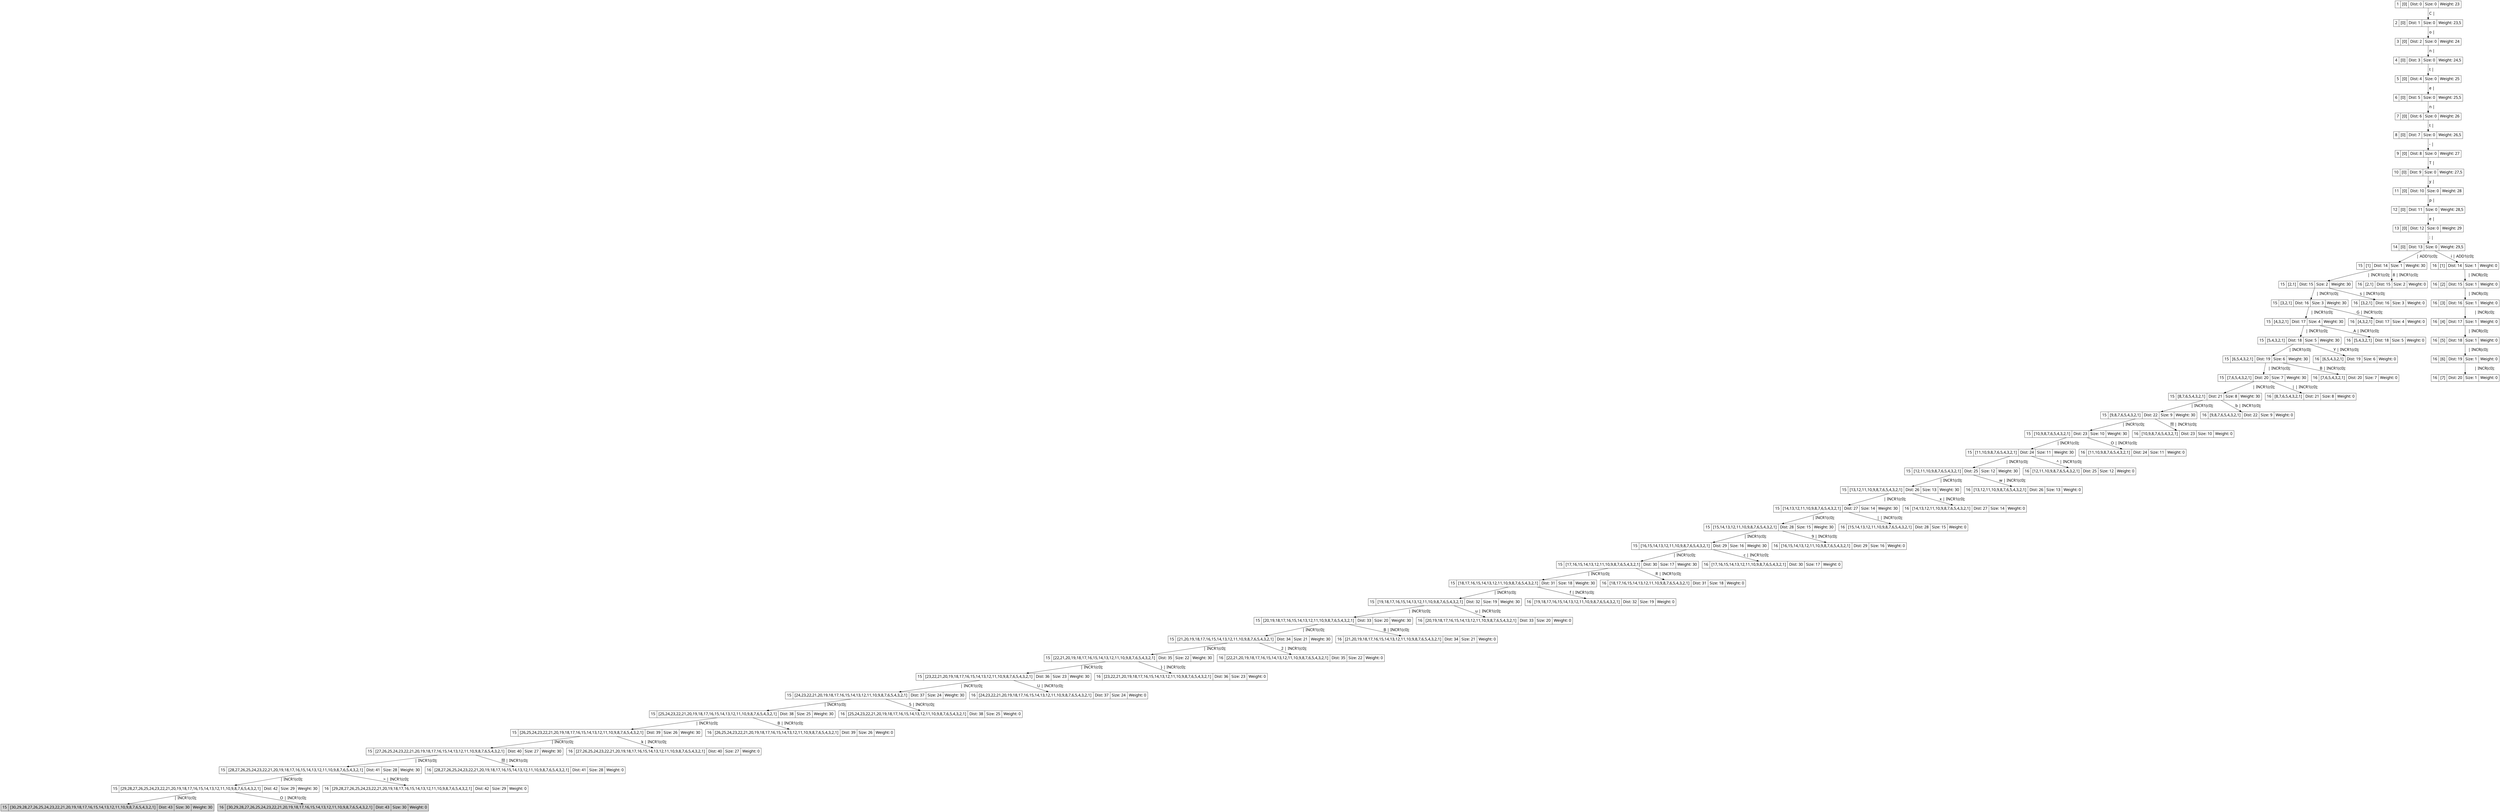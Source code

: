 digraph g{
node[shape=record fontname=Calibri fontsize = 20]
edge[fontname = Calibri fontsize = 20]
0->1[label=" C | "]
0[label="1 | [0] | Dist: 0 | Size: 0 | Weight: 23"]
1[label="2 | [0] | Dist: 1 | Size: 0 | Weight: 23,5"]
1->2[label=" o | "]
1[label="2 | [0] | Dist: 1 | Size: 0 | Weight: 23,5"]
2[label="3 | [0] | Dist: 2 | Size: 0 | Weight: 24"]
2->3[label=" n | "]
2[label="3 | [0] | Dist: 2 | Size: 0 | Weight: 24"]
3[label="4 | [0] | Dist: 3 | Size: 0 | Weight: 24,5"]
3->4[label=" t | "]
3[label="4 | [0] | Dist: 3 | Size: 0 | Weight: 24,5"]
4[label="5 | [0] | Dist: 4 | Size: 0 | Weight: 25"]
4->5[label=" e | "]
4[label="5 | [0] | Dist: 4 | Size: 0 | Weight: 25"]
5[label="6 | [0] | Dist: 5 | Size: 0 | Weight: 25,5"]
5->6[label=" n | "]
5[label="6 | [0] | Dist: 5 | Size: 0 | Weight: 25,5"]
6[label="7 | [0] | Dist: 6 | Size: 0 | Weight: 26"]
6->7[label=" t | "]
6[label="7 | [0] | Dist: 6 | Size: 0 | Weight: 26"]
7[label="8 | [0] | Dist: 7 | Size: 0 | Weight: 26,5"]
7->8[label=" - | "]
7[label="8 | [0] | Dist: 7 | Size: 0 | Weight: 26,5"]
8[label="9 | [0] | Dist: 8 | Size: 0 | Weight: 27"]
8->9[label=" T | "]
8[label="9 | [0] | Dist: 8 | Size: 0 | Weight: 27"]
9[label="10 | [0] | Dist: 9 | Size: 0 | Weight: 27,5"]
9->10[label=" y | "]
9[label="10 | [0] | Dist: 9 | Size: 0 | Weight: 27,5"]
10[label="11 | [0] | Dist: 10 | Size: 0 | Weight: 28"]
10->11[label=" p | "]
10[label="11 | [0] | Dist: 10 | Size: 0 | Weight: 28"]
11[label="12 | [0] | Dist: 11 | Size: 0 | Weight: 28,5"]
11->12[label=" e | "]
11[label="12 | [0] | Dist: 11 | Size: 0 | Weight: 28,5"]
12[label="13 | [0] | Dist: 12 | Size: 0 | Weight: 29"]
12->13[label=" : | "]
12[label="13 | [0] | Dist: 12 | Size: 0 | Weight: 29"]
13[label="14 | [0] | Dist: 13 | Size: 0 | Weight: 29,5"]
13->14[label="   | ADD1(c0); "]
13[label="14 | [0] | Dist: 13 | Size: 0 | Weight: 29,5"]
14[label="15 | [1] | Dist: 14 | Size: 1 | Weight: 30"]
13->15[label=" i | ADD1(c0); "]
13[label="14 | [0] | Dist: 13 | Size: 0 | Weight: 29,5"]
15[label="16 | [1] | Dist: 14 | Size: 1 | Weight: 0"]
14->16[label=" 	 | INCR1(c0); "]
14[label="15 | [1] | Dist: 14 | Size: 1 | Weight: 30"]
16[label="15 | [2,1] | Dist: 15 | Size: 2 | Weight: 30"]
14->17[label=" 8 | INCR1(c0); "]
14[label="15 | [1] | Dist: 14 | Size: 1 | Weight: 30"]
17[label="16 | [2,1] | Dist: 15 | Size: 2 | Weight: 0"]
16->18[label="   | INCR1(c0); "]
16[label="15 | [2,1] | Dist: 15 | Size: 2 | Weight: 30"]
18[label="15 | [3,2,1] | Dist: 16 | Size: 3 | Weight: 30"]
16->19[label=" s | INCR1(c0); "]
16[label="15 | [2,1] | Dist: 15 | Size: 2 | Weight: 30"]
19[label="16 | [3,2,1] | Dist: 16 | Size: 3 | Weight: 0"]
18->20[label="   | INCR1(c0); "]
18[label="15 | [3,2,1] | Dist: 16 | Size: 3 | Weight: 30"]
20[label="15 | [4,3,2,1] | Dist: 17 | Size: 4 | Weight: 30"]
18->21[label=" G | INCR1(c0); "]
18[label="15 | [3,2,1] | Dist: 16 | Size: 3 | Weight: 30"]
21[label="16 | [4,3,2,1] | Dist: 17 | Size: 4 | Weight: 0"]
20->22[label="   | INCR1(c0); "]
20[label="15 | [4,3,2,1] | Dist: 17 | Size: 4 | Weight: 30"]
22[label="15 | [5,4,3,2,1] | Dist: 18 | Size: 5 | Weight: 30"]
20->23[label=" A | INCR1(c0); "]
20[label="15 | [4,3,2,1] | Dist: 17 | Size: 4 | Weight: 30"]
23[label="16 | [5,4,3,2,1] | Dist: 18 | Size: 5 | Weight: 0"]
22->24[label="   | INCR1(c0); "]
22[label="15 | [5,4,3,2,1] | Dist: 18 | Size: 5 | Weight: 30"]
24[label="15 | [6,5,4,3,2,1] | Dist: 19 | Size: 6 | Weight: 30"]
22->25[label=" Y | INCR1(c0); "]
22[label="15 | [5,4,3,2,1] | Dist: 18 | Size: 5 | Weight: 30"]
25[label="16 | [6,5,4,3,2,1] | Dist: 19 | Size: 6 | Weight: 0"]
24->26[label="   | INCR1(c0); "]
24[label="15 | [6,5,4,3,2,1] | Dist: 19 | Size: 6 | Weight: 30"]
26[label="15 | [7,6,5,4,3,2,1] | Dist: 20 | Size: 7 | Weight: 30"]
24->27[label=" B | INCR1(c0); "]
24[label="15 | [6,5,4,3,2,1] | Dist: 19 | Size: 6 | Weight: 30"]
27[label="16 | [7,6,5,4,3,2,1] | Dist: 20 | Size: 7 | Weight: 0"]
26->28[label=" 	 | INCR1(c0); "]
26[label="15 | [7,6,5,4,3,2,1] | Dist: 20 | Size: 7 | Weight: 30"]
28[label="15 | [8,7,6,5,4,3,2,1] | Dist: 21 | Size: 8 | Weight: 30"]
26->29[label=" | | INCR1(c0); "]
26[label="15 | [7,6,5,4,3,2,1] | Dist: 20 | Size: 7 | Weight: 30"]
29[label="16 | [8,7,6,5,4,3,2,1] | Dist: 21 | Size: 8 | Weight: 0"]
28->30[label="   | INCR1(c0); "]
28[label="15 | [8,7,6,5,4,3,2,1] | Dist: 21 | Size: 8 | Weight: 30"]
30[label="15 | [9,8,7,6,5,4,3,2,1] | Dist: 22 | Size: 9 | Weight: 30"]
28->31[label=" b | INCR1(c0); "]
28[label="15 | [8,7,6,5,4,3,2,1] | Dist: 21 | Size: 8 | Weight: 30"]
31[label="16 | [9,8,7,6,5,4,3,2,1] | Dist: 22 | Size: 9 | Weight: 0"]
30->32[label="   | INCR1(c0); "]
30[label="15 | [9,8,7,6,5,4,3,2,1] | Dist: 22 | Size: 9 | Weight: 30"]
32[label="15 | [10,9,8,7,6,5,4,3,2,1] | Dist: 23 | Size: 10 | Weight: 30"]
30->33[label="  | INCR1(c0); "]
30[label="15 | [9,8,7,6,5,4,3,2,1] | Dist: 22 | Size: 9 | Weight: 30"]
33[label="16 | [10,9,8,7,6,5,4,3,2,1] | Dist: 23 | Size: 10 | Weight: 0"]
32->34[label="   | INCR1(c0); "]
32[label="15 | [10,9,8,7,6,5,4,3,2,1] | Dist: 23 | Size: 10 | Weight: 30"]
34[label="15 | [11,10,9,8,7,6,5,4,3,2,1] | Dist: 24 | Size: 11 | Weight: 30"]
32->35[label=" O | INCR1(c0); "]
32[label="15 | [10,9,8,7,6,5,4,3,2,1] | Dist: 23 | Size: 10 | Weight: 30"]
35[label="16 | [11,10,9,8,7,6,5,4,3,2,1] | Dist: 24 | Size: 11 | Weight: 0"]
34->36[label=" 	 | INCR1(c0); "]
34[label="15 | [11,10,9,8,7,6,5,4,3,2,1] | Dist: 24 | Size: 11 | Weight: 30"]
36[label="15 | [12,11,10,9,8,7,6,5,4,3,2,1] | Dist: 25 | Size: 12 | Weight: 30"]
34->37[label=" ^ | INCR1(c0); "]
34[label="15 | [11,10,9,8,7,6,5,4,3,2,1] | Dist: 24 | Size: 11 | Weight: 30"]
37[label="16 | [12,11,10,9,8,7,6,5,4,3,2,1] | Dist: 25 | Size: 12 | Weight: 0"]
36->38[label="   | INCR1(c0); "]
36[label="15 | [12,11,10,9,8,7,6,5,4,3,2,1] | Dist: 25 | Size: 12 | Weight: 30"]
38[label="15 | [13,12,11,10,9,8,7,6,5,4,3,2,1] | Dist: 26 | Size: 13 | Weight: 30"]
36->39[label=" w | INCR1(c0); "]
36[label="15 | [12,11,10,9,8,7,6,5,4,3,2,1] | Dist: 25 | Size: 12 | Weight: 30"]
39[label="16 | [13,12,11,10,9,8,7,6,5,4,3,2,1] | Dist: 26 | Size: 13 | Weight: 0"]
38->40[label=" 	 | INCR1(c0); "]
38[label="15 | [13,12,11,10,9,8,7,6,5,4,3,2,1] | Dist: 26 | Size: 13 | Weight: 30"]
40[label="15 | [14,13,12,11,10,9,8,7,6,5,4,3,2,1] | Dist: 27 | Size: 14 | Weight: 30"]
38->41[label=" x | INCR1(c0); "]
38[label="15 | [13,12,11,10,9,8,7,6,5,4,3,2,1] | Dist: 26 | Size: 13 | Weight: 30"]
41[label="16 | [14,13,12,11,10,9,8,7,6,5,4,3,2,1] | Dist: 27 | Size: 14 | Weight: 0"]
40->42[label="   | INCR1(c0); "]
40[label="15 | [14,13,12,11,10,9,8,7,6,5,4,3,2,1] | Dist: 27 | Size: 14 | Weight: 30"]
42[label="15 | [15,14,13,12,11,10,9,8,7,6,5,4,3,2,1] | Dist: 28 | Size: 15 | Weight: 30"]
40->43[label=" | | INCR1(c0); "]
40[label="15 | [14,13,12,11,10,9,8,7,6,5,4,3,2,1] | Dist: 27 | Size: 14 | Weight: 30"]
43[label="16 | [15,14,13,12,11,10,9,8,7,6,5,4,3,2,1] | Dist: 28 | Size: 15 | Weight: 0"]
42->44[label="   | INCR1(c0); "]
42[label="15 | [15,14,13,12,11,10,9,8,7,6,5,4,3,2,1] | Dist: 28 | Size: 15 | Weight: 30"]
44[label="15 | [16,15,14,13,12,11,10,9,8,7,6,5,4,3,2,1] | Dist: 29 | Size: 16 | Weight: 30"]
42->45[label=" 9 | INCR1(c0); "]
42[label="15 | [15,14,13,12,11,10,9,8,7,6,5,4,3,2,1] | Dist: 28 | Size: 15 | Weight: 30"]
45[label="16 | [16,15,14,13,12,11,10,9,8,7,6,5,4,3,2,1] | Dist: 29 | Size: 16 | Weight: 0"]
44->46[label="   | INCR1(c0); "]
44[label="15 | [16,15,14,13,12,11,10,9,8,7,6,5,4,3,2,1] | Dist: 29 | Size: 16 | Weight: 30"]
46[label="15 | [17,16,15,14,13,12,11,10,9,8,7,6,5,4,3,2,1] | Dist: 30 | Size: 17 | Weight: 30"]
44->47[label=" c | INCR1(c0); "]
44[label="15 | [16,15,14,13,12,11,10,9,8,7,6,5,4,3,2,1] | Dist: 29 | Size: 16 | Weight: 30"]
47[label="16 | [17,16,15,14,13,12,11,10,9,8,7,6,5,4,3,2,1] | Dist: 30 | Size: 17 | Weight: 0"]
46->48[label="   | INCR1(c0); "]
46[label="15 | [17,16,15,14,13,12,11,10,9,8,7,6,5,4,3,2,1] | Dist: 30 | Size: 17 | Weight: 30"]
48[label="15 | [18,17,16,15,14,13,12,11,10,9,8,7,6,5,4,3,2,1] | Dist: 31 | Size: 18 | Weight: 30"]
46->49[label=" R | INCR1(c0); "]
46[label="15 | [17,16,15,14,13,12,11,10,9,8,7,6,5,4,3,2,1] | Dist: 30 | Size: 17 | Weight: 30"]
49[label="16 | [18,17,16,15,14,13,12,11,10,9,8,7,6,5,4,3,2,1] | Dist: 31 | Size: 18 | Weight: 0"]
48->50[label="   | INCR1(c0); "]
48[label="15 | [18,17,16,15,14,13,12,11,10,9,8,7,6,5,4,3,2,1] | Dist: 31 | Size: 18 | Weight: 30"]
50[label="15 | [19,18,17,16,15,14,13,12,11,10,9,8,7,6,5,4,3,2,1] | Dist: 32 | Size: 19 | Weight: 30"]
48->51[label=" f | INCR1(c0); "]
48[label="15 | [18,17,16,15,14,13,12,11,10,9,8,7,6,5,4,3,2,1] | Dist: 31 | Size: 18 | Weight: 30"]
51[label="16 | [19,18,17,16,15,14,13,12,11,10,9,8,7,6,5,4,3,2,1] | Dist: 32 | Size: 19 | Weight: 0"]
50->52[label=" 	 | INCR1(c0); "]
50[label="15 | [19,18,17,16,15,14,13,12,11,10,9,8,7,6,5,4,3,2,1] | Dist: 32 | Size: 19 | Weight: 30"]
52[label="15 | [20,19,18,17,16,15,14,13,12,11,10,9,8,7,6,5,4,3,2,1] | Dist: 33 | Size: 20 | Weight: 30"]
50->53[label=" u | INCR1(c0); "]
50[label="15 | [19,18,17,16,15,14,13,12,11,10,9,8,7,6,5,4,3,2,1] | Dist: 32 | Size: 19 | Weight: 30"]
53[label="16 | [20,19,18,17,16,15,14,13,12,11,10,9,8,7,6,5,4,3,2,1] | Dist: 33 | Size: 20 | Weight: 0"]
52->54[label="   | INCR1(c0); "]
52[label="15 | [20,19,18,17,16,15,14,13,12,11,10,9,8,7,6,5,4,3,2,1] | Dist: 33 | Size: 20 | Weight: 30"]
54[label="15 | [21,20,19,18,17,16,15,14,13,12,11,10,9,8,7,6,5,4,3,2,1] | Dist: 34 | Size: 21 | Weight: 30"]
52->55[label=" B | INCR1(c0); "]
52[label="15 | [20,19,18,17,16,15,14,13,12,11,10,9,8,7,6,5,4,3,2,1] | Dist: 33 | Size: 20 | Weight: 30"]
55[label="16 | [21,20,19,18,17,16,15,14,13,12,11,10,9,8,7,6,5,4,3,2,1] | Dist: 34 | Size: 21 | Weight: 0"]
54->56[label="   | INCR1(c0); "]
54[label="15 | [21,20,19,18,17,16,15,14,13,12,11,10,9,8,7,6,5,4,3,2,1] | Dist: 34 | Size: 21 | Weight: 30"]
56[label="15 | [22,21,20,19,18,17,16,15,14,13,12,11,10,9,8,7,6,5,4,3,2,1] | Dist: 35 | Size: 22 | Weight: 30"]
54->57[label=" 2 | INCR1(c0); "]
54[label="15 | [21,20,19,18,17,16,15,14,13,12,11,10,9,8,7,6,5,4,3,2,1] | Dist: 34 | Size: 21 | Weight: 30"]
57[label="16 | [22,21,20,19,18,17,16,15,14,13,12,11,10,9,8,7,6,5,4,3,2,1] | Dist: 35 | Size: 22 | Weight: 0"]
56->58[label="   | INCR1(c0); "]
56[label="15 | [22,21,20,19,18,17,16,15,14,13,12,11,10,9,8,7,6,5,4,3,2,1] | Dist: 35 | Size: 22 | Weight: 30"]
58[label="15 | [23,22,21,20,19,18,17,16,15,14,13,12,11,10,9,8,7,6,5,4,3,2,1] | Dist: 36 | Size: 23 | Weight: 30"]
56->59[label=" } | INCR1(c0); "]
56[label="15 | [22,21,20,19,18,17,16,15,14,13,12,11,10,9,8,7,6,5,4,3,2,1] | Dist: 35 | Size: 22 | Weight: 30"]
59[label="16 | [23,22,21,20,19,18,17,16,15,14,13,12,11,10,9,8,7,6,5,4,3,2,1] | Dist: 36 | Size: 23 | Weight: 0"]
58->60[label=" 	 | INCR1(c0); "]
58[label="15 | [23,22,21,20,19,18,17,16,15,14,13,12,11,10,9,8,7,6,5,4,3,2,1] | Dist: 36 | Size: 23 | Weight: 30"]
60[label="15 | [24,23,22,21,20,19,18,17,16,15,14,13,12,11,10,9,8,7,6,5,4,3,2,1] | Dist: 37 | Size: 24 | Weight: 30"]
58->61[label=" U | INCR1(c0); "]
58[label="15 | [23,22,21,20,19,18,17,16,15,14,13,12,11,10,9,8,7,6,5,4,3,2,1] | Dist: 36 | Size: 23 | Weight: 30"]
61[label="16 | [24,23,22,21,20,19,18,17,16,15,14,13,12,11,10,9,8,7,6,5,4,3,2,1] | Dist: 37 | Size: 24 | Weight: 0"]
60->62[label="   | INCR1(c0); "]
60[label="15 | [24,23,22,21,20,19,18,17,16,15,14,13,12,11,10,9,8,7,6,5,4,3,2,1] | Dist: 37 | Size: 24 | Weight: 30"]
62[label="15 | [25,24,23,22,21,20,19,18,17,16,15,14,13,12,11,10,9,8,7,6,5,4,3,2,1] | Dist: 38 | Size: 25 | Weight: 30"]
60->63[label=" 5 | INCR1(c0); "]
60[label="15 | [24,23,22,21,20,19,18,17,16,15,14,13,12,11,10,9,8,7,6,5,4,3,2,1] | Dist: 37 | Size: 24 | Weight: 30"]
63[label="16 | [25,24,23,22,21,20,19,18,17,16,15,14,13,12,11,10,9,8,7,6,5,4,3,2,1] | Dist: 38 | Size: 25 | Weight: 0"]
62->64[label=" 	 | INCR1(c0); "]
62[label="15 | [25,24,23,22,21,20,19,18,17,16,15,14,13,12,11,10,9,8,7,6,5,4,3,2,1] | Dist: 38 | Size: 25 | Weight: 30"]
64[label="15 | [26,25,24,23,22,21,20,19,18,17,16,15,14,13,12,11,10,9,8,7,6,5,4,3,2,1] | Dist: 39 | Size: 26 | Weight: 30"]
62->65[label=" B | INCR1(c0); "]
62[label="15 | [25,24,23,22,21,20,19,18,17,16,15,14,13,12,11,10,9,8,7,6,5,4,3,2,1] | Dist: 38 | Size: 25 | Weight: 30"]
65[label="16 | [26,25,24,23,22,21,20,19,18,17,16,15,14,13,12,11,10,9,8,7,6,5,4,3,2,1] | Dist: 39 | Size: 26 | Weight: 0"]
64->66[label="   | INCR1(c0); "]
64[label="15 | [26,25,24,23,22,21,20,19,18,17,16,15,14,13,12,11,10,9,8,7,6,5,4,3,2,1] | Dist: 39 | Size: 26 | Weight: 30"]
66[label="15 | [27,26,25,24,23,22,21,20,19,18,17,16,15,14,13,12,11,10,9,8,7,6,5,4,3,2,1] | Dist: 40 | Size: 27 | Weight: 30"]
64->67[label=" k | INCR1(c0); "]
64[label="15 | [26,25,24,23,22,21,20,19,18,17,16,15,14,13,12,11,10,9,8,7,6,5,4,3,2,1] | Dist: 39 | Size: 26 | Weight: 30"]
67[label="16 | [27,26,25,24,23,22,21,20,19,18,17,16,15,14,13,12,11,10,9,8,7,6,5,4,3,2,1] | Dist: 40 | Size: 27 | Weight: 0"]
66->68[label=" 	 | INCR1(c0); "]
66[label="15 | [27,26,25,24,23,22,21,20,19,18,17,16,15,14,13,12,11,10,9,8,7,6,5,4,3,2,1] | Dist: 40 | Size: 27 | Weight: 30"]
68[label="15 | [28,27,26,25,24,23,22,21,20,19,18,17,16,15,14,13,12,11,10,9,8,7,6,5,4,3,2,1] | Dist: 41 | Size: 28 | Weight: 30"]
66->69[label="  | INCR1(c0); "]
66[label="15 | [27,26,25,24,23,22,21,20,19,18,17,16,15,14,13,12,11,10,9,8,7,6,5,4,3,2,1] | Dist: 40 | Size: 27 | Weight: 30"]
69[label="16 | [28,27,26,25,24,23,22,21,20,19,18,17,16,15,14,13,12,11,10,9,8,7,6,5,4,3,2,1] | Dist: 41 | Size: 28 | Weight: 0"]
68->70[label="   | INCR1(c0); "]
68[label="15 | [28,27,26,25,24,23,22,21,20,19,18,17,16,15,14,13,12,11,10,9,8,7,6,5,4,3,2,1] | Dist: 41 | Size: 28 | Weight: 30"]
70[label="15 | [29,28,27,26,25,24,23,22,21,20,19,18,17,16,15,14,13,12,11,10,9,8,7,6,5,4,3,2,1] | Dist: 42 | Size: 29 | Weight: 30"]
68->71[label=" > | INCR1(c0); "]
68[label="15 | [28,27,26,25,24,23,22,21,20,19,18,17,16,15,14,13,12,11,10,9,8,7,6,5,4,3,2,1] | Dist: 41 | Size: 28 | Weight: 30"]
71[label="16 | [29,28,27,26,25,24,23,22,21,20,19,18,17,16,15,14,13,12,11,10,9,8,7,6,5,4,3,2,1] | Dist: 42 | Size: 29 | Weight: 0"]
70->72[label="   | INCR1(c0); "]
70[label="15 | [29,28,27,26,25,24,23,22,21,20,19,18,17,16,15,14,13,12,11,10,9,8,7,6,5,4,3,2,1] | Dist: 42 | Size: 29 | Weight: 30"]
72[label="15 | [30,29,28,27,26,25,24,23,22,21,20,19,18,17,16,15,14,13,12,11,10,9,8,7,6,5,4,3,2,1] | Dist: 43 | Size: 30 | Weight: 30"]
72[fillcolor = lightgrey, style=filled]
70->73[label=" O | INCR1(c0); "]
70[label="15 | [29,28,27,26,25,24,23,22,21,20,19,18,17,16,15,14,13,12,11,10,9,8,7,6,5,4,3,2,1] | Dist: 42 | Size: 29 | Weight: 30"]
73[label="16 | [30,29,28,27,26,25,24,23,22,21,20,19,18,17,16,15,14,13,12,11,10,9,8,7,6,5,4,3,2,1] | Dist: 43 | Size: 30 | Weight: 0"]
73[fillcolor = lightgrey, style=filled]
15->74[label="   | INCR(c0); "]
15[label="16 | [1] | Dist: 14 | Size: 1 | Weight: 0"]
74[label="16 | [2] | Dist: 15 | Size: 1 | Weight: 0"]
74->75[label="   | INCR(c0); "]
74[label="16 | [2] | Dist: 15 | Size: 1 | Weight: 0"]
75[label="16 | [3] | Dist: 16 | Size: 1 | Weight: 0"]
75->76[label=" 	 | INCR(c0); "]
75[label="16 | [3] | Dist: 16 | Size: 1 | Weight: 0"]
76[label="16 | [4] | Dist: 17 | Size: 1 | Weight: 0"]
76->77[label="   | INCR(c0); "]
76[label="16 | [4] | Dist: 17 | Size: 1 | Weight: 0"]
77[label="16 | [5] | Dist: 18 | Size: 1 | Weight: 0"]
77->78[label="   | INCR(c0); "]
77[label="16 | [5] | Dist: 18 | Size: 1 | Weight: 0"]
78[label="16 | [6] | Dist: 19 | Size: 1 | Weight: 0"]
78->79[label=" 	 | INCR(c0); "]
78[label="16 | [6] | Dist: 19 | Size: 1 | Weight: 0"]
79[label="16 | [7] | Dist: 20 | Size: 1 | Weight: 0"]}
